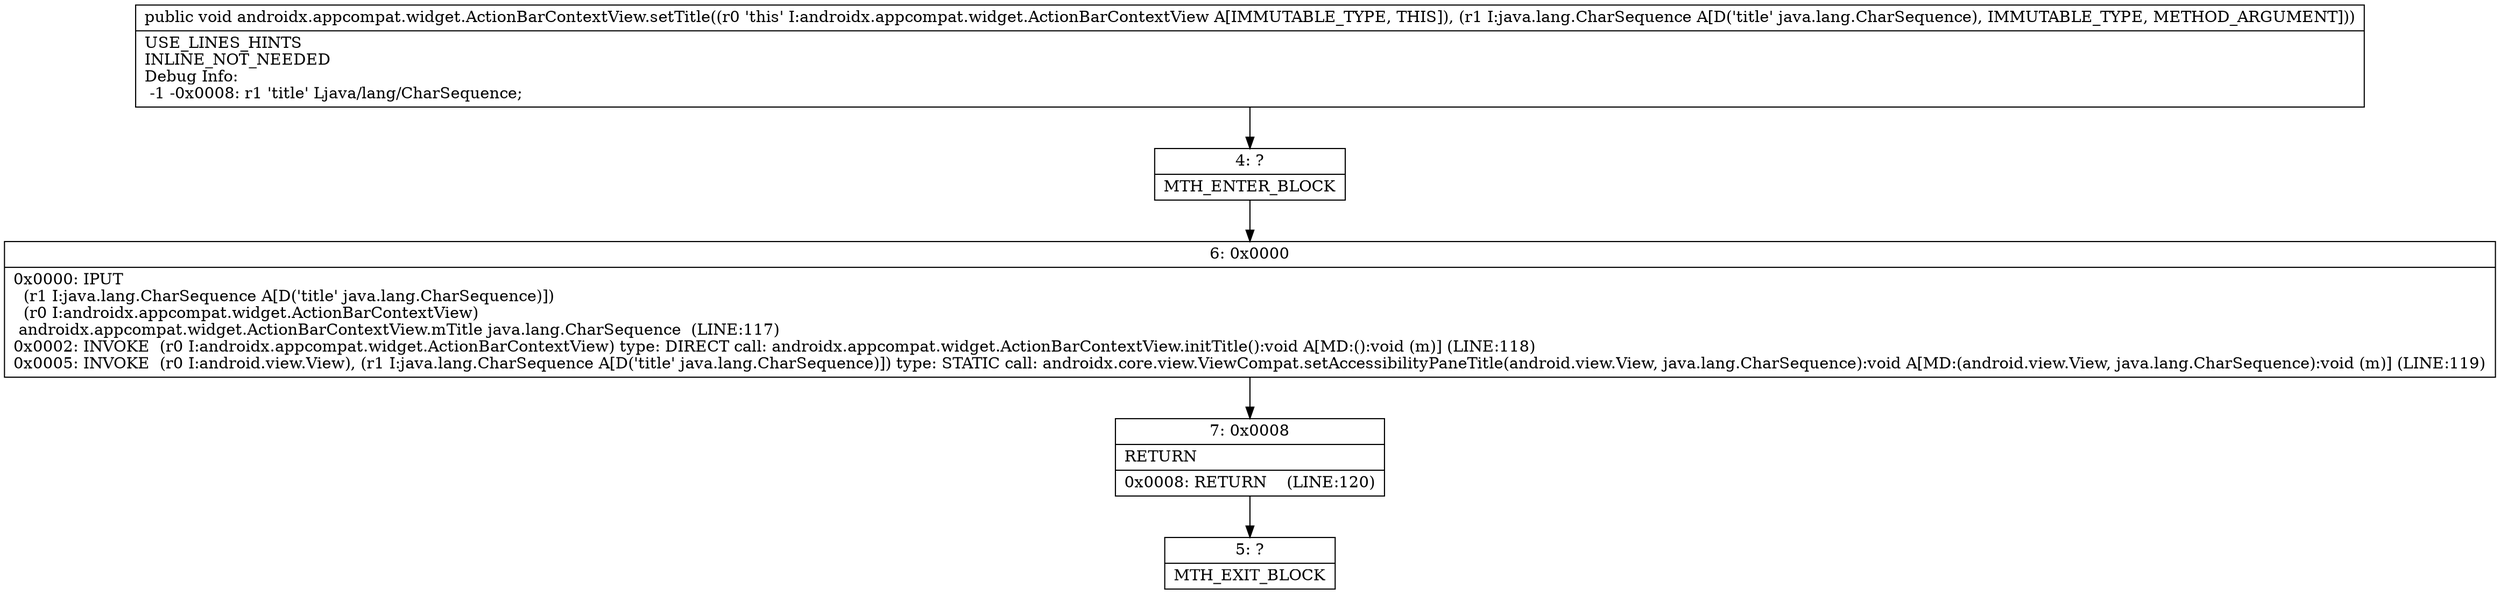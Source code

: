 digraph "CFG forandroidx.appcompat.widget.ActionBarContextView.setTitle(Ljava\/lang\/CharSequence;)V" {
Node_4 [shape=record,label="{4\:\ ?|MTH_ENTER_BLOCK\l}"];
Node_6 [shape=record,label="{6\:\ 0x0000|0x0000: IPUT  \l  (r1 I:java.lang.CharSequence A[D('title' java.lang.CharSequence)])\l  (r0 I:androidx.appcompat.widget.ActionBarContextView)\l androidx.appcompat.widget.ActionBarContextView.mTitle java.lang.CharSequence  (LINE:117)\l0x0002: INVOKE  (r0 I:androidx.appcompat.widget.ActionBarContextView) type: DIRECT call: androidx.appcompat.widget.ActionBarContextView.initTitle():void A[MD:():void (m)] (LINE:118)\l0x0005: INVOKE  (r0 I:android.view.View), (r1 I:java.lang.CharSequence A[D('title' java.lang.CharSequence)]) type: STATIC call: androidx.core.view.ViewCompat.setAccessibilityPaneTitle(android.view.View, java.lang.CharSequence):void A[MD:(android.view.View, java.lang.CharSequence):void (m)] (LINE:119)\l}"];
Node_7 [shape=record,label="{7\:\ 0x0008|RETURN\l|0x0008: RETURN    (LINE:120)\l}"];
Node_5 [shape=record,label="{5\:\ ?|MTH_EXIT_BLOCK\l}"];
MethodNode[shape=record,label="{public void androidx.appcompat.widget.ActionBarContextView.setTitle((r0 'this' I:androidx.appcompat.widget.ActionBarContextView A[IMMUTABLE_TYPE, THIS]), (r1 I:java.lang.CharSequence A[D('title' java.lang.CharSequence), IMMUTABLE_TYPE, METHOD_ARGUMENT]))  | USE_LINES_HINTS\lINLINE_NOT_NEEDED\lDebug Info:\l  \-1 \-0x0008: r1 'title' Ljava\/lang\/CharSequence;\l}"];
MethodNode -> Node_4;Node_4 -> Node_6;
Node_6 -> Node_7;
Node_7 -> Node_5;
}

